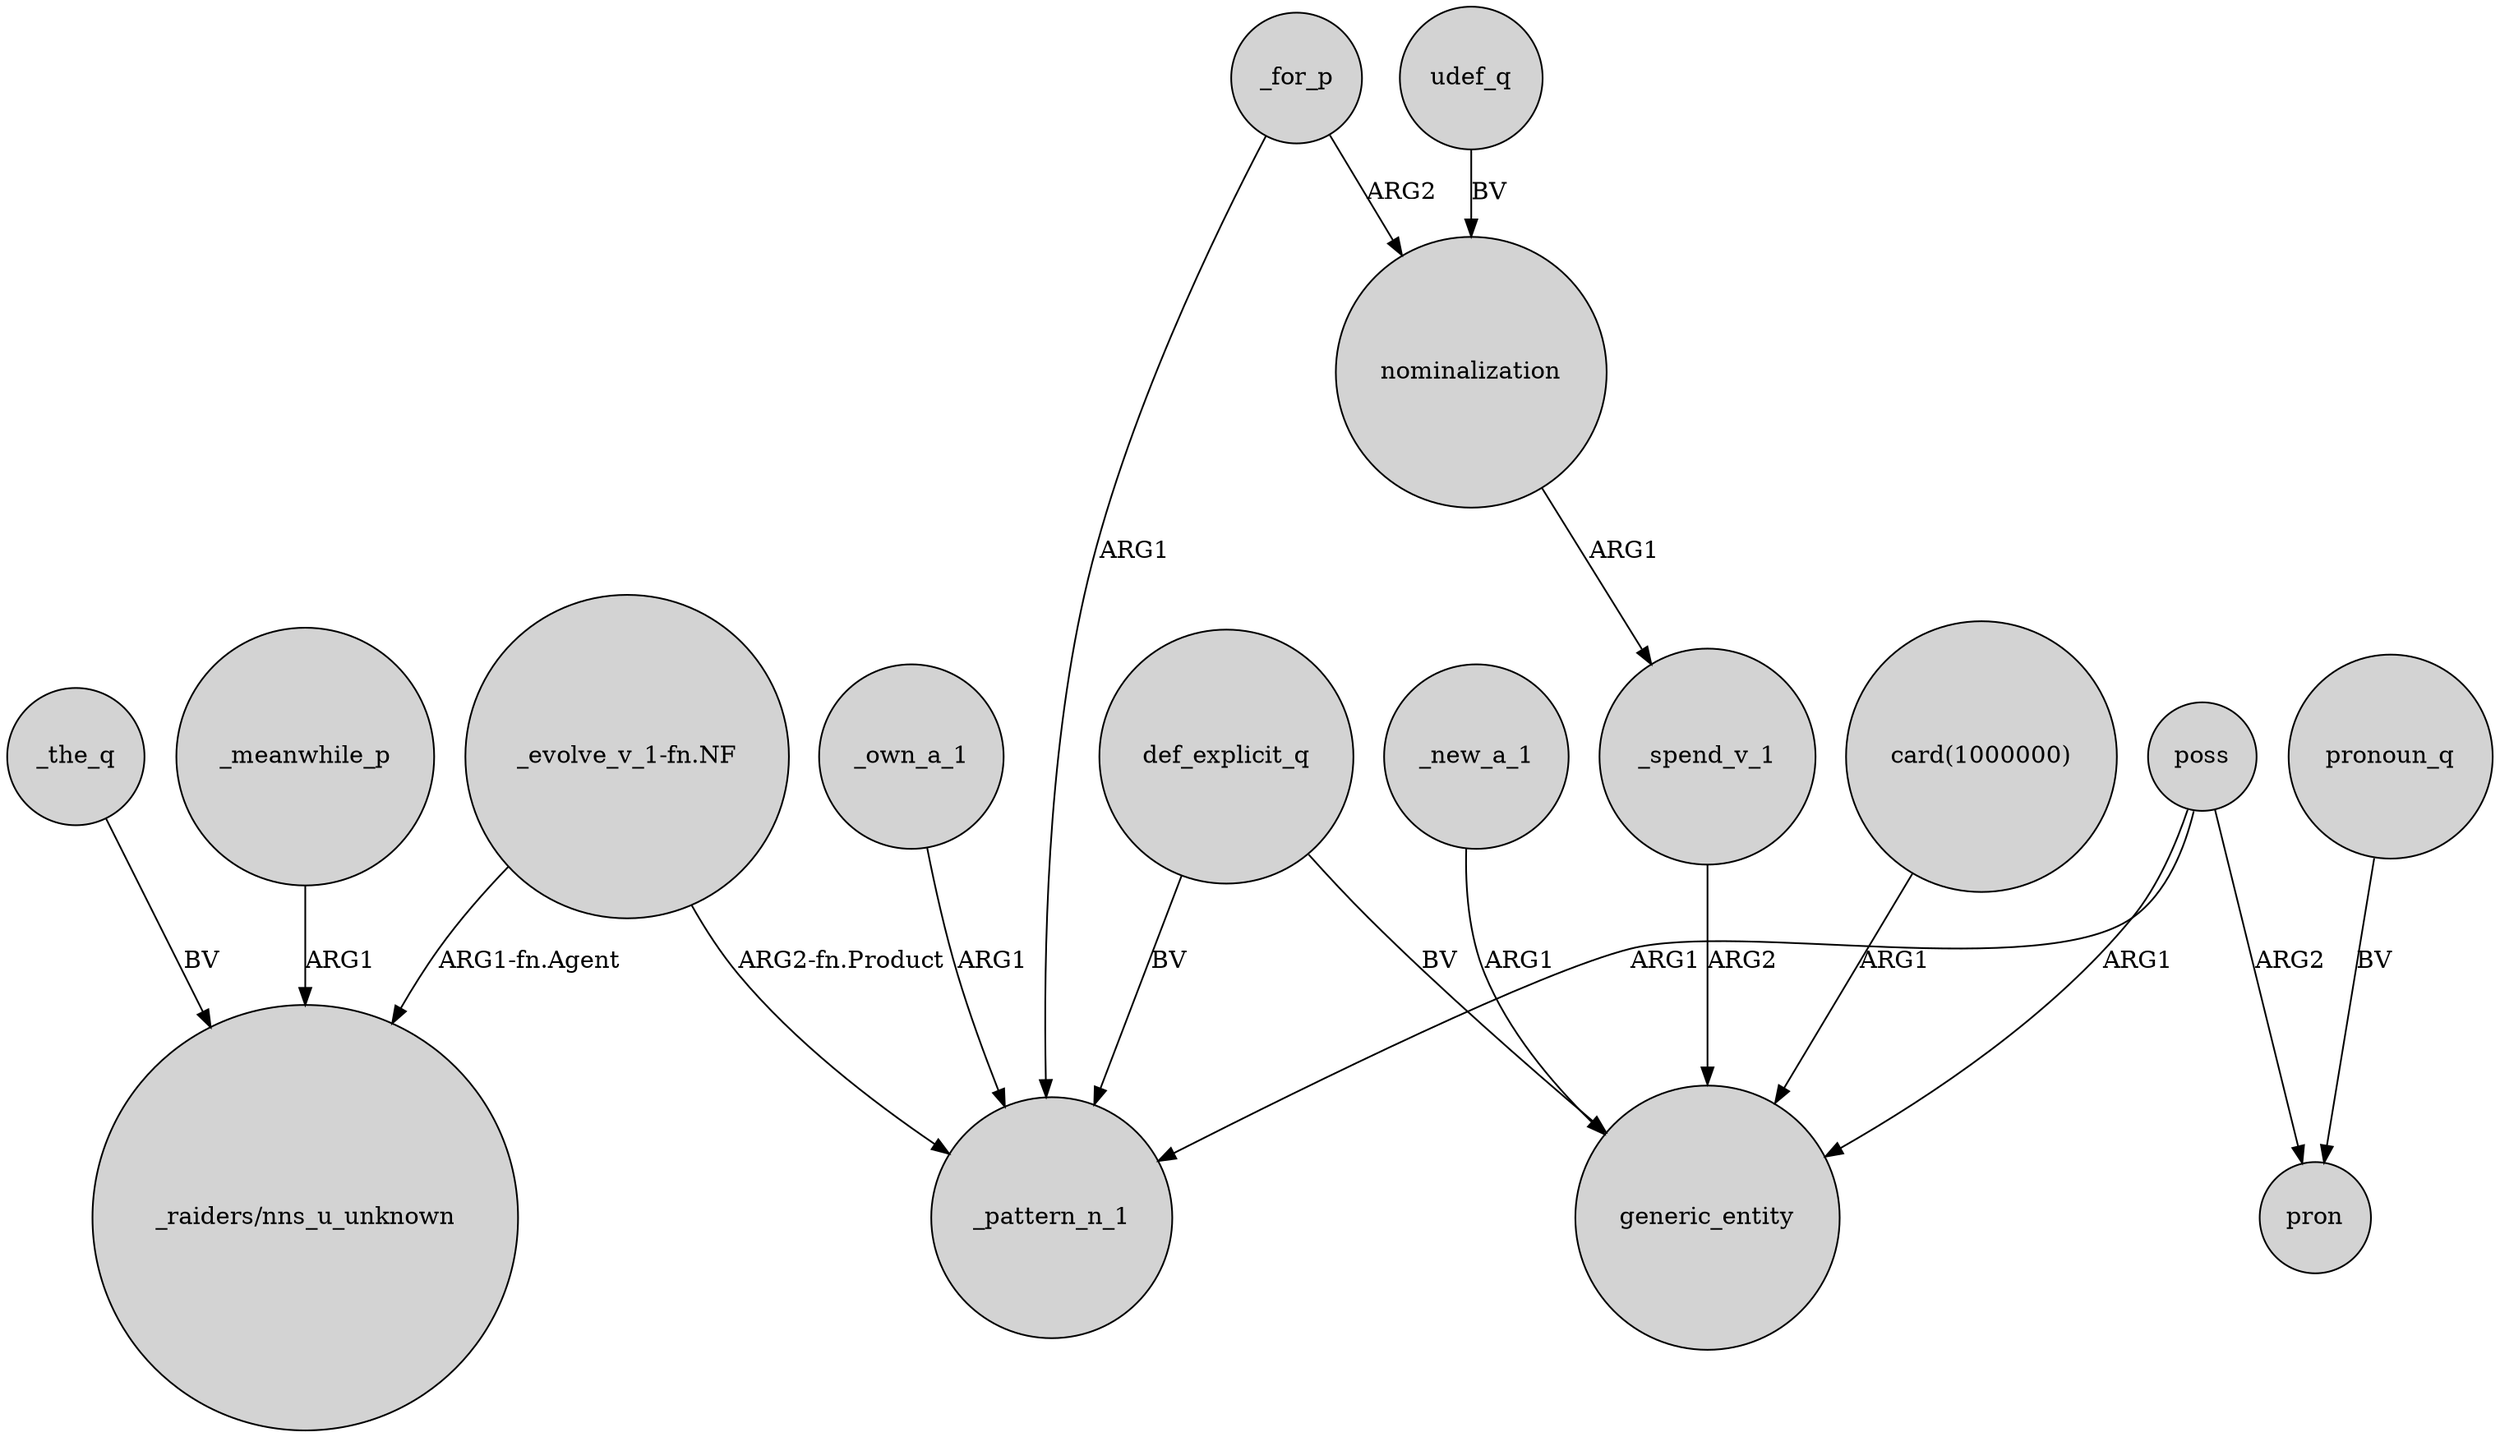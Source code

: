digraph {
	node [shape=circle style=filled]
	"_evolve_v_1-fn.NF" -> "_raiders/nns_u_unknown" [label="ARG1-fn.Agent"]
	_for_p -> nominalization [label=ARG2]
	_the_q -> "_raiders/nns_u_unknown" [label=BV]
	def_explicit_q -> _pattern_n_1 [label=BV]
	_meanwhile_p -> "_raiders/nns_u_unknown" [label=ARG1]
	_spend_v_1 -> generic_entity [label=ARG2]
	def_explicit_q -> generic_entity [label=BV]
	"card(1000000)" -> generic_entity [label=ARG1]
	poss -> generic_entity [label=ARG1]
	"_evolve_v_1-fn.NF" -> _pattern_n_1 [label="ARG2-fn.Product"]
	poss -> pron [label=ARG2]
	nominalization -> _spend_v_1 [label=ARG1]
	poss -> _pattern_n_1 [label=ARG1]
	_new_a_1 -> generic_entity [label=ARG1]
	udef_q -> nominalization [label=BV]
	_own_a_1 -> _pattern_n_1 [label=ARG1]
	_for_p -> _pattern_n_1 [label=ARG1]
	pronoun_q -> pron [label=BV]
}

